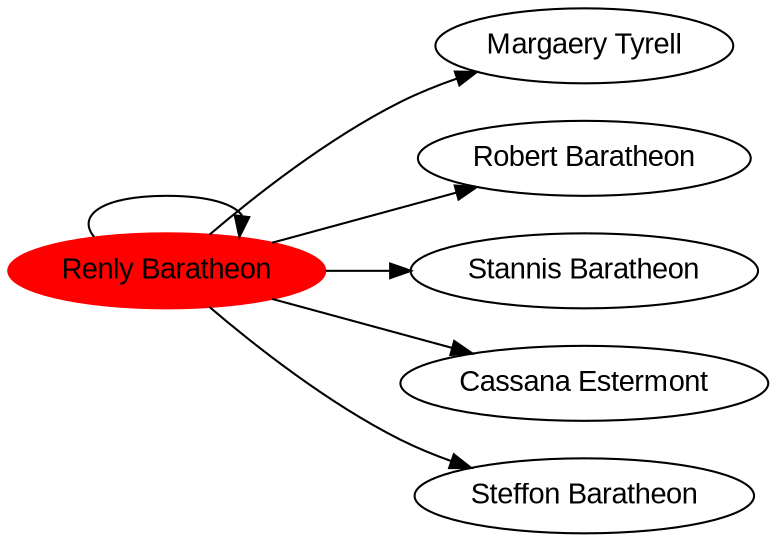 digraph "example1" {
graph ["rankdir"="LR"]
node ["fontname"="Arial"]
edge ["class"="link-class"]
"Renly Baratheon" ["color"="red","style"="filled"]
"Renly Baratheon" -> "Margaery Tyrell"
"Renly Baratheon" -> "Renly Baratheon"
"Renly Baratheon" -> "Robert Baratheon"
"Renly Baratheon" -> "Stannis Baratheon"
"Renly Baratheon" -> "Cassana Estermont"
"Renly Baratheon" -> "Steffon Baratheon"
}